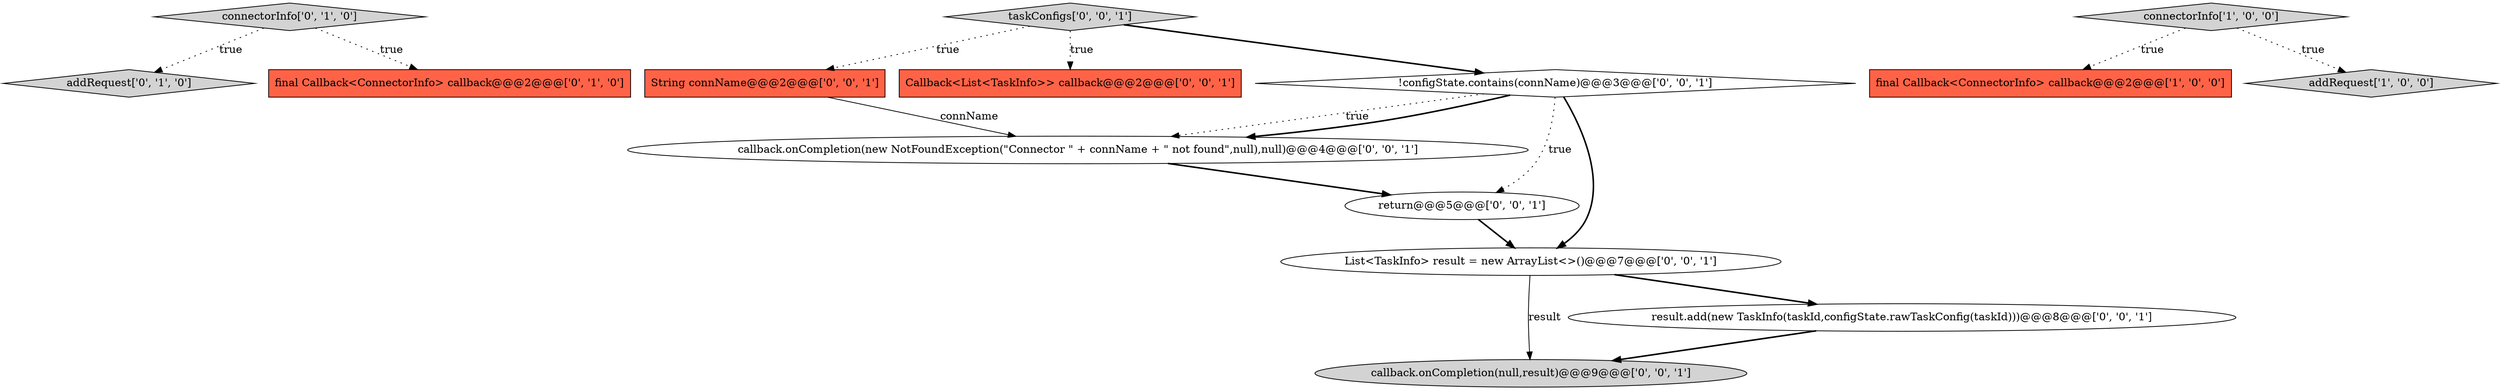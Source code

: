 digraph {
4 [style = filled, label = "addRequest['0', '1', '0']", fillcolor = lightgray, shape = diamond image = "AAA0AAABBB2BBB"];
11 [style = filled, label = "taskConfigs['0', '0', '1']", fillcolor = lightgray, shape = diamond image = "AAA0AAABBB3BBB"];
6 [style = filled, label = "callback.onCompletion(null,result)@@@9@@@['0', '0', '1']", fillcolor = lightgray, shape = ellipse image = "AAA0AAABBB3BBB"];
8 [style = filled, label = "String connName@@@2@@@['0', '0', '1']", fillcolor = tomato, shape = box image = "AAA0AAABBB3BBB"];
2 [style = filled, label = "final Callback<ConnectorInfo> callback@@@2@@@['1', '0', '0']", fillcolor = tomato, shape = box image = "AAA0AAABBB1BBB"];
13 [style = filled, label = "result.add(new TaskInfo(taskId,configState.rawTaskConfig(taskId)))@@@8@@@['0', '0', '1']", fillcolor = white, shape = ellipse image = "AAA0AAABBB3BBB"];
3 [style = filled, label = "final Callback<ConnectorInfo> callback@@@2@@@['0', '1', '0']", fillcolor = tomato, shape = box image = "AAA0AAABBB2BBB"];
0 [style = filled, label = "connectorInfo['1', '0', '0']", fillcolor = lightgray, shape = diamond image = "AAA0AAABBB1BBB"];
1 [style = filled, label = "addRequest['1', '0', '0']", fillcolor = lightgray, shape = diamond image = "AAA0AAABBB1BBB"];
12 [style = filled, label = "Callback<List<TaskInfo>> callback@@@2@@@['0', '0', '1']", fillcolor = tomato, shape = box image = "AAA0AAABBB3BBB"];
7 [style = filled, label = "List<TaskInfo> result = new ArrayList<>()@@@7@@@['0', '0', '1']", fillcolor = white, shape = ellipse image = "AAA0AAABBB3BBB"];
14 [style = filled, label = "callback.onCompletion(new NotFoundException(\"Connector \" + connName + \" not found\",null),null)@@@4@@@['0', '0', '1']", fillcolor = white, shape = ellipse image = "AAA0AAABBB3BBB"];
10 [style = filled, label = "return@@@5@@@['0', '0', '1']", fillcolor = white, shape = ellipse image = "AAA0AAABBB3BBB"];
9 [style = filled, label = "!configState.contains(connName)@@@3@@@['0', '0', '1']", fillcolor = white, shape = diamond image = "AAA0AAABBB3BBB"];
5 [style = filled, label = "connectorInfo['0', '1', '0']", fillcolor = lightgray, shape = diamond image = "AAA0AAABBB2BBB"];
0->2 [style = dotted, label="true"];
13->6 [style = bold, label=""];
11->8 [style = dotted, label="true"];
8->14 [style = solid, label="connName"];
10->7 [style = bold, label=""];
7->13 [style = bold, label=""];
5->4 [style = dotted, label="true"];
0->1 [style = dotted, label="true"];
11->9 [style = bold, label=""];
14->10 [style = bold, label=""];
7->6 [style = solid, label="result"];
11->12 [style = dotted, label="true"];
9->14 [style = dotted, label="true"];
9->10 [style = dotted, label="true"];
9->14 [style = bold, label=""];
5->3 [style = dotted, label="true"];
9->7 [style = bold, label=""];
}
